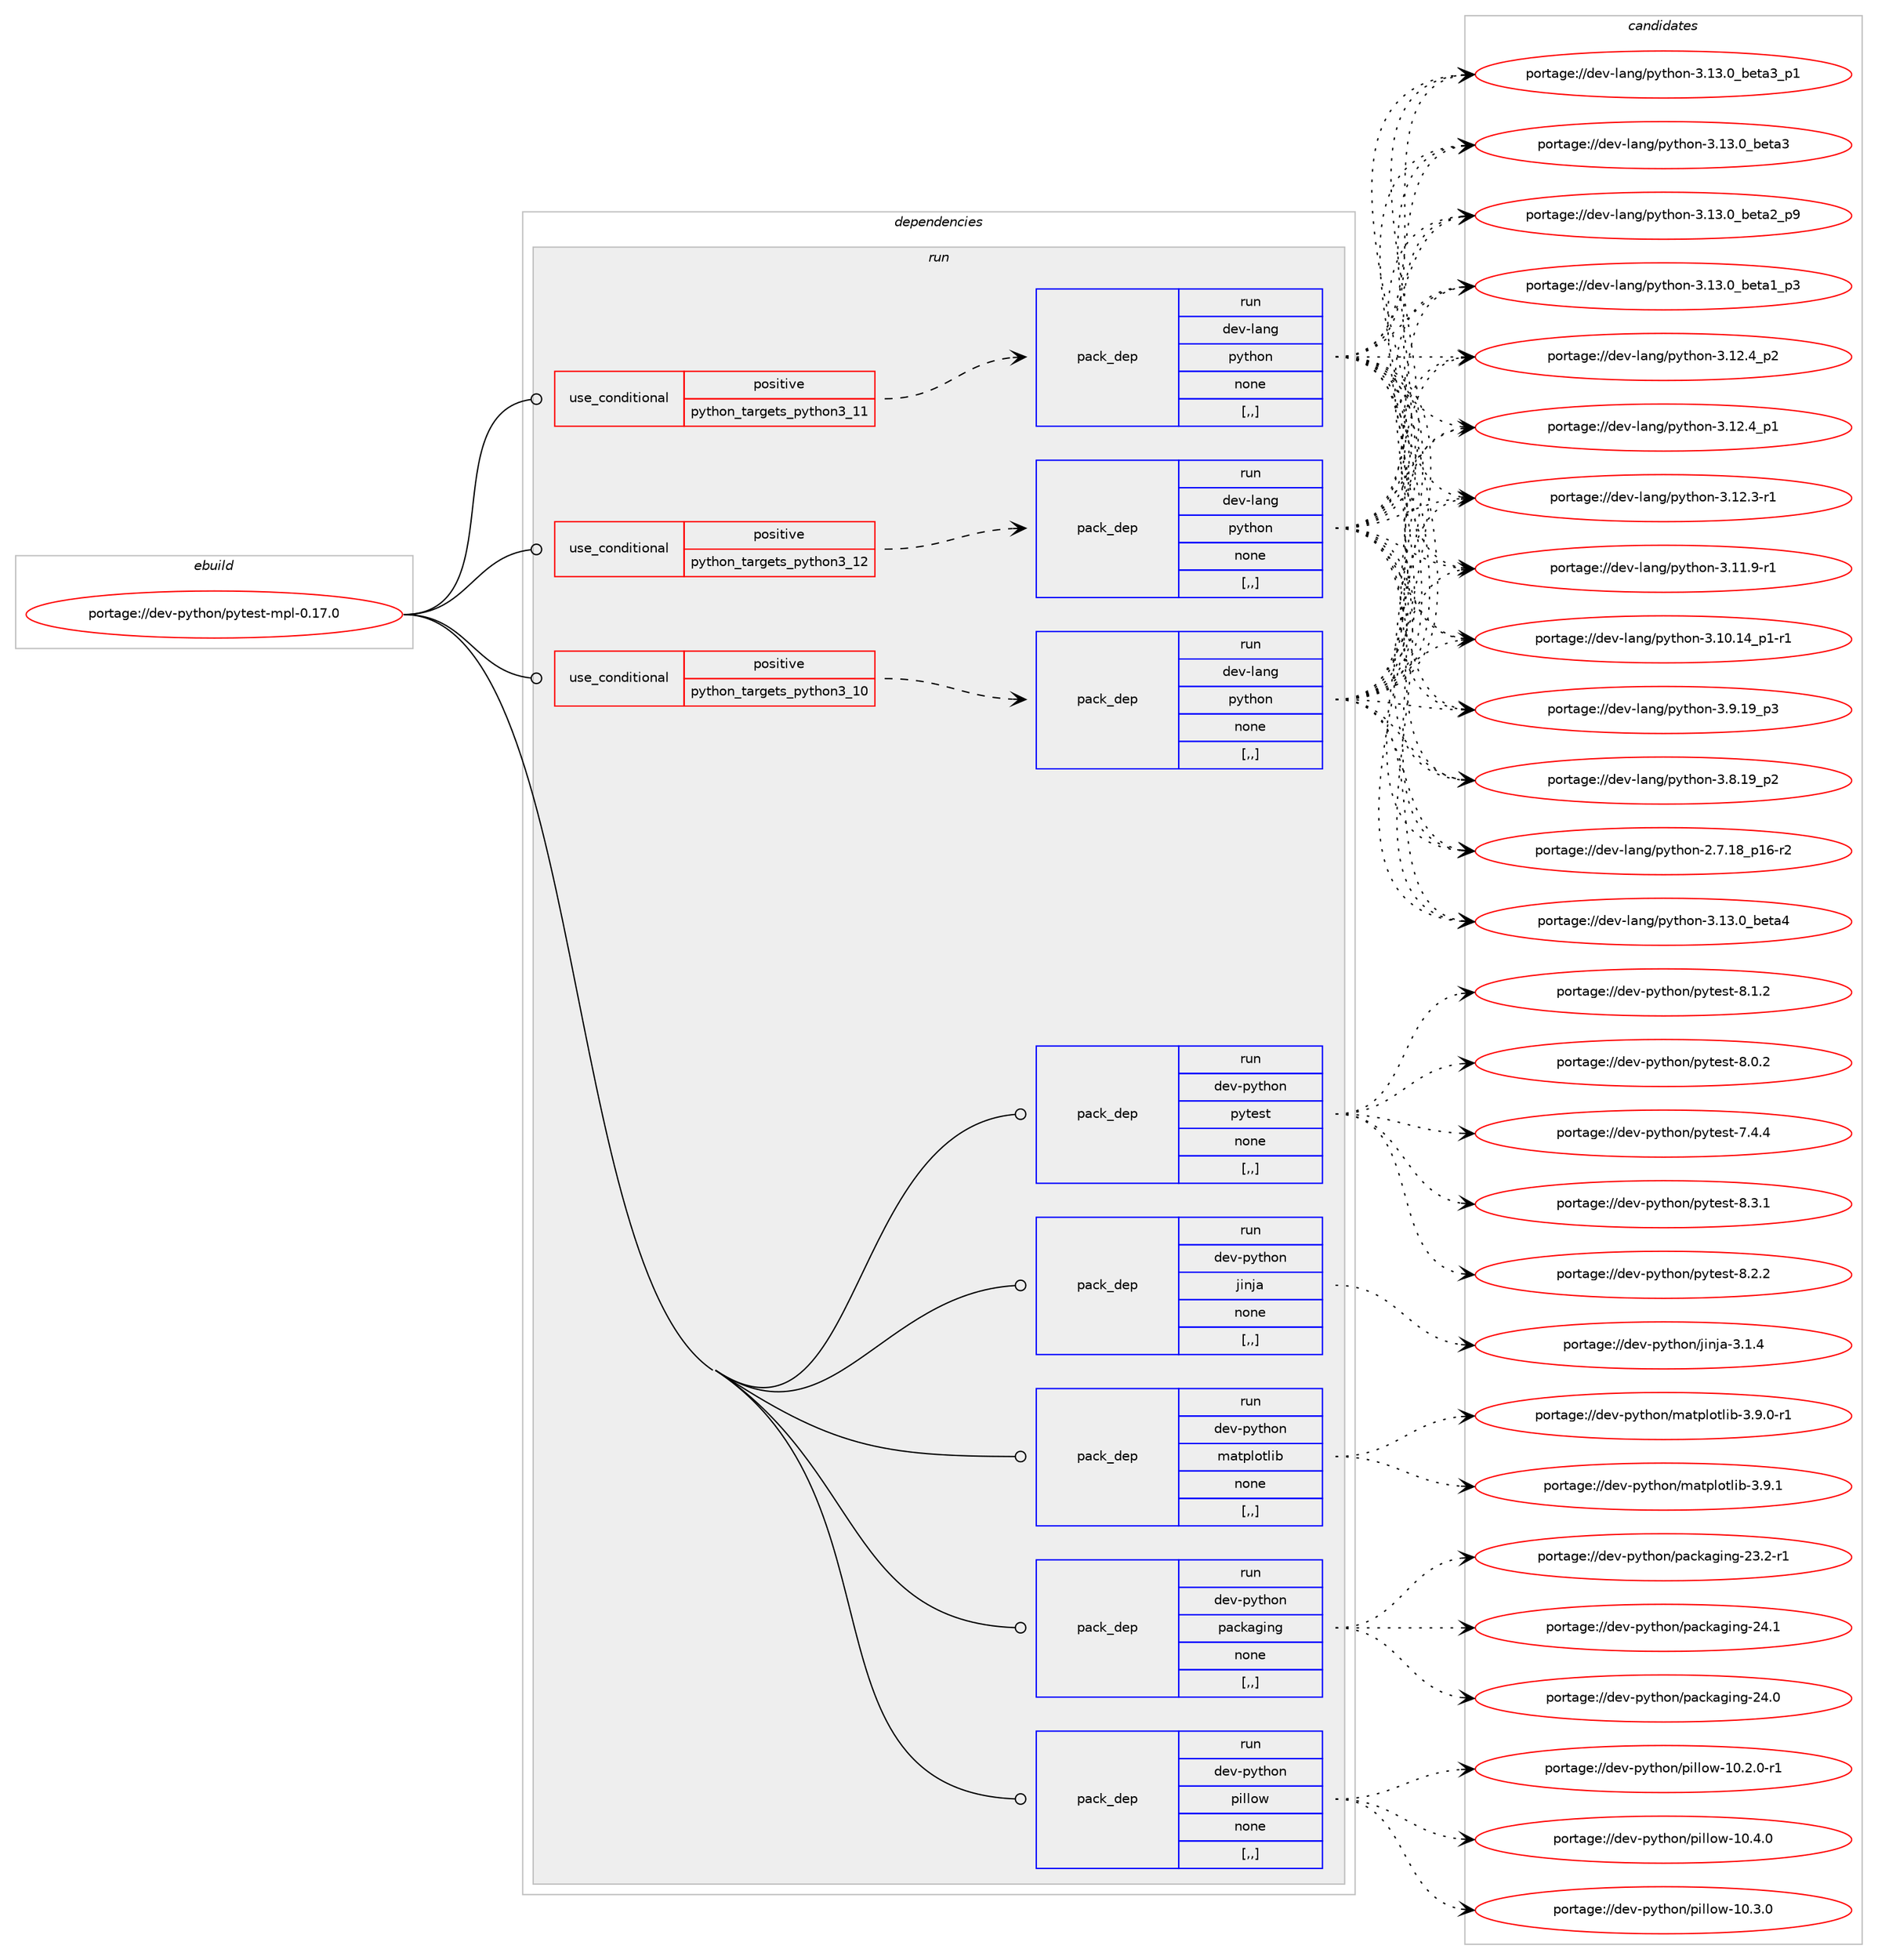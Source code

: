 digraph prolog {

# *************
# Graph options
# *************

newrank=true;
concentrate=true;
compound=true;
graph [rankdir=LR,fontname=Helvetica,fontsize=10,ranksep=1.5];#, ranksep=2.5, nodesep=0.2];
edge  [arrowhead=vee];
node  [fontname=Helvetica,fontsize=10];

# **********
# The ebuild
# **********

subgraph cluster_leftcol {
color=gray;
label=<<i>ebuild</i>>;
id [label="portage://dev-python/pytest-mpl-0.17.0", color=red, width=4, href="../dev-python/pytest-mpl-0.17.0.svg"];
}

# ****************
# The dependencies
# ****************

subgraph cluster_midcol {
color=gray;
label=<<i>dependencies</i>>;
subgraph cluster_compile {
fillcolor="#eeeeee";
style=filled;
label=<<i>compile</i>>;
}
subgraph cluster_compileandrun {
fillcolor="#eeeeee";
style=filled;
label=<<i>compile and run</i>>;
}
subgraph cluster_run {
fillcolor="#eeeeee";
style=filled;
label=<<i>run</i>>;
subgraph cond38321 {
dependency160116 [label=<<TABLE BORDER="0" CELLBORDER="1" CELLSPACING="0" CELLPADDING="4"><TR><TD ROWSPAN="3" CELLPADDING="10">use_conditional</TD></TR><TR><TD>positive</TD></TR><TR><TD>python_targets_python3_10</TD></TR></TABLE>>, shape=none, color=red];
subgraph pack120522 {
dependency160117 [label=<<TABLE BORDER="0" CELLBORDER="1" CELLSPACING="0" CELLPADDING="4" WIDTH="220"><TR><TD ROWSPAN="6" CELLPADDING="30">pack_dep</TD></TR><TR><TD WIDTH="110">run</TD></TR><TR><TD>dev-lang</TD></TR><TR><TD>python</TD></TR><TR><TD>none</TD></TR><TR><TD>[,,]</TD></TR></TABLE>>, shape=none, color=blue];
}
dependency160116:e -> dependency160117:w [weight=20,style="dashed",arrowhead="vee"];
}
id:e -> dependency160116:w [weight=20,style="solid",arrowhead="odot"];
subgraph cond38322 {
dependency160118 [label=<<TABLE BORDER="0" CELLBORDER="1" CELLSPACING="0" CELLPADDING="4"><TR><TD ROWSPAN="3" CELLPADDING="10">use_conditional</TD></TR><TR><TD>positive</TD></TR><TR><TD>python_targets_python3_11</TD></TR></TABLE>>, shape=none, color=red];
subgraph pack120523 {
dependency160119 [label=<<TABLE BORDER="0" CELLBORDER="1" CELLSPACING="0" CELLPADDING="4" WIDTH="220"><TR><TD ROWSPAN="6" CELLPADDING="30">pack_dep</TD></TR><TR><TD WIDTH="110">run</TD></TR><TR><TD>dev-lang</TD></TR><TR><TD>python</TD></TR><TR><TD>none</TD></TR><TR><TD>[,,]</TD></TR></TABLE>>, shape=none, color=blue];
}
dependency160118:e -> dependency160119:w [weight=20,style="dashed",arrowhead="vee"];
}
id:e -> dependency160118:w [weight=20,style="solid",arrowhead="odot"];
subgraph cond38323 {
dependency160120 [label=<<TABLE BORDER="0" CELLBORDER="1" CELLSPACING="0" CELLPADDING="4"><TR><TD ROWSPAN="3" CELLPADDING="10">use_conditional</TD></TR><TR><TD>positive</TD></TR><TR><TD>python_targets_python3_12</TD></TR></TABLE>>, shape=none, color=red];
subgraph pack120524 {
dependency160121 [label=<<TABLE BORDER="0" CELLBORDER="1" CELLSPACING="0" CELLPADDING="4" WIDTH="220"><TR><TD ROWSPAN="6" CELLPADDING="30">pack_dep</TD></TR><TR><TD WIDTH="110">run</TD></TR><TR><TD>dev-lang</TD></TR><TR><TD>python</TD></TR><TR><TD>none</TD></TR><TR><TD>[,,]</TD></TR></TABLE>>, shape=none, color=blue];
}
dependency160120:e -> dependency160121:w [weight=20,style="dashed",arrowhead="vee"];
}
id:e -> dependency160120:w [weight=20,style="solid",arrowhead="odot"];
subgraph pack120525 {
dependency160122 [label=<<TABLE BORDER="0" CELLBORDER="1" CELLSPACING="0" CELLPADDING="4" WIDTH="220"><TR><TD ROWSPAN="6" CELLPADDING="30">pack_dep</TD></TR><TR><TD WIDTH="110">run</TD></TR><TR><TD>dev-python</TD></TR><TR><TD>jinja</TD></TR><TR><TD>none</TD></TR><TR><TD>[,,]</TD></TR></TABLE>>, shape=none, color=blue];
}
id:e -> dependency160122:w [weight=20,style="solid",arrowhead="odot"];
subgraph pack120526 {
dependency160123 [label=<<TABLE BORDER="0" CELLBORDER="1" CELLSPACING="0" CELLPADDING="4" WIDTH="220"><TR><TD ROWSPAN="6" CELLPADDING="30">pack_dep</TD></TR><TR><TD WIDTH="110">run</TD></TR><TR><TD>dev-python</TD></TR><TR><TD>matplotlib</TD></TR><TR><TD>none</TD></TR><TR><TD>[,,]</TD></TR></TABLE>>, shape=none, color=blue];
}
id:e -> dependency160123:w [weight=20,style="solid",arrowhead="odot"];
subgraph pack120527 {
dependency160124 [label=<<TABLE BORDER="0" CELLBORDER="1" CELLSPACING="0" CELLPADDING="4" WIDTH="220"><TR><TD ROWSPAN="6" CELLPADDING="30">pack_dep</TD></TR><TR><TD WIDTH="110">run</TD></TR><TR><TD>dev-python</TD></TR><TR><TD>packaging</TD></TR><TR><TD>none</TD></TR><TR><TD>[,,]</TD></TR></TABLE>>, shape=none, color=blue];
}
id:e -> dependency160124:w [weight=20,style="solid",arrowhead="odot"];
subgraph pack120528 {
dependency160125 [label=<<TABLE BORDER="0" CELLBORDER="1" CELLSPACING="0" CELLPADDING="4" WIDTH="220"><TR><TD ROWSPAN="6" CELLPADDING="30">pack_dep</TD></TR><TR><TD WIDTH="110">run</TD></TR><TR><TD>dev-python</TD></TR><TR><TD>pillow</TD></TR><TR><TD>none</TD></TR><TR><TD>[,,]</TD></TR></TABLE>>, shape=none, color=blue];
}
id:e -> dependency160125:w [weight=20,style="solid",arrowhead="odot"];
subgraph pack120529 {
dependency160126 [label=<<TABLE BORDER="0" CELLBORDER="1" CELLSPACING="0" CELLPADDING="4" WIDTH="220"><TR><TD ROWSPAN="6" CELLPADDING="30">pack_dep</TD></TR><TR><TD WIDTH="110">run</TD></TR><TR><TD>dev-python</TD></TR><TR><TD>pytest</TD></TR><TR><TD>none</TD></TR><TR><TD>[,,]</TD></TR></TABLE>>, shape=none, color=blue];
}
id:e -> dependency160126:w [weight=20,style="solid",arrowhead="odot"];
}
}

# **************
# The candidates
# **************

subgraph cluster_choices {
rank=same;
color=gray;
label=<<i>candidates</i>>;

subgraph choice120522 {
color=black;
nodesep=1;
choice1001011184510897110103471121211161041111104551464951464895981011169752 [label="portage://dev-lang/python-3.13.0_beta4", color=red, width=4,href="../dev-lang/python-3.13.0_beta4.svg"];
choice10010111845108971101034711212111610411111045514649514648959810111697519511249 [label="portage://dev-lang/python-3.13.0_beta3_p1", color=red, width=4,href="../dev-lang/python-3.13.0_beta3_p1.svg"];
choice1001011184510897110103471121211161041111104551464951464895981011169751 [label="portage://dev-lang/python-3.13.0_beta3", color=red, width=4,href="../dev-lang/python-3.13.0_beta3.svg"];
choice10010111845108971101034711212111610411111045514649514648959810111697509511257 [label="portage://dev-lang/python-3.13.0_beta2_p9", color=red, width=4,href="../dev-lang/python-3.13.0_beta2_p9.svg"];
choice10010111845108971101034711212111610411111045514649514648959810111697499511251 [label="portage://dev-lang/python-3.13.0_beta1_p3", color=red, width=4,href="../dev-lang/python-3.13.0_beta1_p3.svg"];
choice100101118451089711010347112121116104111110455146495046529511250 [label="portage://dev-lang/python-3.12.4_p2", color=red, width=4,href="../dev-lang/python-3.12.4_p2.svg"];
choice100101118451089711010347112121116104111110455146495046529511249 [label="portage://dev-lang/python-3.12.4_p1", color=red, width=4,href="../dev-lang/python-3.12.4_p1.svg"];
choice100101118451089711010347112121116104111110455146495046514511449 [label="portage://dev-lang/python-3.12.3-r1", color=red, width=4,href="../dev-lang/python-3.12.3-r1.svg"];
choice100101118451089711010347112121116104111110455146494946574511449 [label="portage://dev-lang/python-3.11.9-r1", color=red, width=4,href="../dev-lang/python-3.11.9-r1.svg"];
choice100101118451089711010347112121116104111110455146494846495295112494511449 [label="portage://dev-lang/python-3.10.14_p1-r1", color=red, width=4,href="../dev-lang/python-3.10.14_p1-r1.svg"];
choice100101118451089711010347112121116104111110455146574649579511251 [label="portage://dev-lang/python-3.9.19_p3", color=red, width=4,href="../dev-lang/python-3.9.19_p3.svg"];
choice100101118451089711010347112121116104111110455146564649579511250 [label="portage://dev-lang/python-3.8.19_p2", color=red, width=4,href="../dev-lang/python-3.8.19_p2.svg"];
choice100101118451089711010347112121116104111110455046554649569511249544511450 [label="portage://dev-lang/python-2.7.18_p16-r2", color=red, width=4,href="../dev-lang/python-2.7.18_p16-r2.svg"];
dependency160117:e -> choice1001011184510897110103471121211161041111104551464951464895981011169752:w [style=dotted,weight="100"];
dependency160117:e -> choice10010111845108971101034711212111610411111045514649514648959810111697519511249:w [style=dotted,weight="100"];
dependency160117:e -> choice1001011184510897110103471121211161041111104551464951464895981011169751:w [style=dotted,weight="100"];
dependency160117:e -> choice10010111845108971101034711212111610411111045514649514648959810111697509511257:w [style=dotted,weight="100"];
dependency160117:e -> choice10010111845108971101034711212111610411111045514649514648959810111697499511251:w [style=dotted,weight="100"];
dependency160117:e -> choice100101118451089711010347112121116104111110455146495046529511250:w [style=dotted,weight="100"];
dependency160117:e -> choice100101118451089711010347112121116104111110455146495046529511249:w [style=dotted,weight="100"];
dependency160117:e -> choice100101118451089711010347112121116104111110455146495046514511449:w [style=dotted,weight="100"];
dependency160117:e -> choice100101118451089711010347112121116104111110455146494946574511449:w [style=dotted,weight="100"];
dependency160117:e -> choice100101118451089711010347112121116104111110455146494846495295112494511449:w [style=dotted,weight="100"];
dependency160117:e -> choice100101118451089711010347112121116104111110455146574649579511251:w [style=dotted,weight="100"];
dependency160117:e -> choice100101118451089711010347112121116104111110455146564649579511250:w [style=dotted,weight="100"];
dependency160117:e -> choice100101118451089711010347112121116104111110455046554649569511249544511450:w [style=dotted,weight="100"];
}
subgraph choice120523 {
color=black;
nodesep=1;
choice1001011184510897110103471121211161041111104551464951464895981011169752 [label="portage://dev-lang/python-3.13.0_beta4", color=red, width=4,href="../dev-lang/python-3.13.0_beta4.svg"];
choice10010111845108971101034711212111610411111045514649514648959810111697519511249 [label="portage://dev-lang/python-3.13.0_beta3_p1", color=red, width=4,href="../dev-lang/python-3.13.0_beta3_p1.svg"];
choice1001011184510897110103471121211161041111104551464951464895981011169751 [label="portage://dev-lang/python-3.13.0_beta3", color=red, width=4,href="../dev-lang/python-3.13.0_beta3.svg"];
choice10010111845108971101034711212111610411111045514649514648959810111697509511257 [label="portage://dev-lang/python-3.13.0_beta2_p9", color=red, width=4,href="../dev-lang/python-3.13.0_beta2_p9.svg"];
choice10010111845108971101034711212111610411111045514649514648959810111697499511251 [label="portage://dev-lang/python-3.13.0_beta1_p3", color=red, width=4,href="../dev-lang/python-3.13.0_beta1_p3.svg"];
choice100101118451089711010347112121116104111110455146495046529511250 [label="portage://dev-lang/python-3.12.4_p2", color=red, width=4,href="../dev-lang/python-3.12.4_p2.svg"];
choice100101118451089711010347112121116104111110455146495046529511249 [label="portage://dev-lang/python-3.12.4_p1", color=red, width=4,href="../dev-lang/python-3.12.4_p1.svg"];
choice100101118451089711010347112121116104111110455146495046514511449 [label="portage://dev-lang/python-3.12.3-r1", color=red, width=4,href="../dev-lang/python-3.12.3-r1.svg"];
choice100101118451089711010347112121116104111110455146494946574511449 [label="portage://dev-lang/python-3.11.9-r1", color=red, width=4,href="../dev-lang/python-3.11.9-r1.svg"];
choice100101118451089711010347112121116104111110455146494846495295112494511449 [label="portage://dev-lang/python-3.10.14_p1-r1", color=red, width=4,href="../dev-lang/python-3.10.14_p1-r1.svg"];
choice100101118451089711010347112121116104111110455146574649579511251 [label="portage://dev-lang/python-3.9.19_p3", color=red, width=4,href="../dev-lang/python-3.9.19_p3.svg"];
choice100101118451089711010347112121116104111110455146564649579511250 [label="portage://dev-lang/python-3.8.19_p2", color=red, width=4,href="../dev-lang/python-3.8.19_p2.svg"];
choice100101118451089711010347112121116104111110455046554649569511249544511450 [label="portage://dev-lang/python-2.7.18_p16-r2", color=red, width=4,href="../dev-lang/python-2.7.18_p16-r2.svg"];
dependency160119:e -> choice1001011184510897110103471121211161041111104551464951464895981011169752:w [style=dotted,weight="100"];
dependency160119:e -> choice10010111845108971101034711212111610411111045514649514648959810111697519511249:w [style=dotted,weight="100"];
dependency160119:e -> choice1001011184510897110103471121211161041111104551464951464895981011169751:w [style=dotted,weight="100"];
dependency160119:e -> choice10010111845108971101034711212111610411111045514649514648959810111697509511257:w [style=dotted,weight="100"];
dependency160119:e -> choice10010111845108971101034711212111610411111045514649514648959810111697499511251:w [style=dotted,weight="100"];
dependency160119:e -> choice100101118451089711010347112121116104111110455146495046529511250:w [style=dotted,weight="100"];
dependency160119:e -> choice100101118451089711010347112121116104111110455146495046529511249:w [style=dotted,weight="100"];
dependency160119:e -> choice100101118451089711010347112121116104111110455146495046514511449:w [style=dotted,weight="100"];
dependency160119:e -> choice100101118451089711010347112121116104111110455146494946574511449:w [style=dotted,weight="100"];
dependency160119:e -> choice100101118451089711010347112121116104111110455146494846495295112494511449:w [style=dotted,weight="100"];
dependency160119:e -> choice100101118451089711010347112121116104111110455146574649579511251:w [style=dotted,weight="100"];
dependency160119:e -> choice100101118451089711010347112121116104111110455146564649579511250:w [style=dotted,weight="100"];
dependency160119:e -> choice100101118451089711010347112121116104111110455046554649569511249544511450:w [style=dotted,weight="100"];
}
subgraph choice120524 {
color=black;
nodesep=1;
choice1001011184510897110103471121211161041111104551464951464895981011169752 [label="portage://dev-lang/python-3.13.0_beta4", color=red, width=4,href="../dev-lang/python-3.13.0_beta4.svg"];
choice10010111845108971101034711212111610411111045514649514648959810111697519511249 [label="portage://dev-lang/python-3.13.0_beta3_p1", color=red, width=4,href="../dev-lang/python-3.13.0_beta3_p1.svg"];
choice1001011184510897110103471121211161041111104551464951464895981011169751 [label="portage://dev-lang/python-3.13.0_beta3", color=red, width=4,href="../dev-lang/python-3.13.0_beta3.svg"];
choice10010111845108971101034711212111610411111045514649514648959810111697509511257 [label="portage://dev-lang/python-3.13.0_beta2_p9", color=red, width=4,href="../dev-lang/python-3.13.0_beta2_p9.svg"];
choice10010111845108971101034711212111610411111045514649514648959810111697499511251 [label="portage://dev-lang/python-3.13.0_beta1_p3", color=red, width=4,href="../dev-lang/python-3.13.0_beta1_p3.svg"];
choice100101118451089711010347112121116104111110455146495046529511250 [label="portage://dev-lang/python-3.12.4_p2", color=red, width=4,href="../dev-lang/python-3.12.4_p2.svg"];
choice100101118451089711010347112121116104111110455146495046529511249 [label="portage://dev-lang/python-3.12.4_p1", color=red, width=4,href="../dev-lang/python-3.12.4_p1.svg"];
choice100101118451089711010347112121116104111110455146495046514511449 [label="portage://dev-lang/python-3.12.3-r1", color=red, width=4,href="../dev-lang/python-3.12.3-r1.svg"];
choice100101118451089711010347112121116104111110455146494946574511449 [label="portage://dev-lang/python-3.11.9-r1", color=red, width=4,href="../dev-lang/python-3.11.9-r1.svg"];
choice100101118451089711010347112121116104111110455146494846495295112494511449 [label="portage://dev-lang/python-3.10.14_p1-r1", color=red, width=4,href="../dev-lang/python-3.10.14_p1-r1.svg"];
choice100101118451089711010347112121116104111110455146574649579511251 [label="portage://dev-lang/python-3.9.19_p3", color=red, width=4,href="../dev-lang/python-3.9.19_p3.svg"];
choice100101118451089711010347112121116104111110455146564649579511250 [label="portage://dev-lang/python-3.8.19_p2", color=red, width=4,href="../dev-lang/python-3.8.19_p2.svg"];
choice100101118451089711010347112121116104111110455046554649569511249544511450 [label="portage://dev-lang/python-2.7.18_p16-r2", color=red, width=4,href="../dev-lang/python-2.7.18_p16-r2.svg"];
dependency160121:e -> choice1001011184510897110103471121211161041111104551464951464895981011169752:w [style=dotted,weight="100"];
dependency160121:e -> choice10010111845108971101034711212111610411111045514649514648959810111697519511249:w [style=dotted,weight="100"];
dependency160121:e -> choice1001011184510897110103471121211161041111104551464951464895981011169751:w [style=dotted,weight="100"];
dependency160121:e -> choice10010111845108971101034711212111610411111045514649514648959810111697509511257:w [style=dotted,weight="100"];
dependency160121:e -> choice10010111845108971101034711212111610411111045514649514648959810111697499511251:w [style=dotted,weight="100"];
dependency160121:e -> choice100101118451089711010347112121116104111110455146495046529511250:w [style=dotted,weight="100"];
dependency160121:e -> choice100101118451089711010347112121116104111110455146495046529511249:w [style=dotted,weight="100"];
dependency160121:e -> choice100101118451089711010347112121116104111110455146495046514511449:w [style=dotted,weight="100"];
dependency160121:e -> choice100101118451089711010347112121116104111110455146494946574511449:w [style=dotted,weight="100"];
dependency160121:e -> choice100101118451089711010347112121116104111110455146494846495295112494511449:w [style=dotted,weight="100"];
dependency160121:e -> choice100101118451089711010347112121116104111110455146574649579511251:w [style=dotted,weight="100"];
dependency160121:e -> choice100101118451089711010347112121116104111110455146564649579511250:w [style=dotted,weight="100"];
dependency160121:e -> choice100101118451089711010347112121116104111110455046554649569511249544511450:w [style=dotted,weight="100"];
}
subgraph choice120525 {
color=black;
nodesep=1;
choice100101118451121211161041111104710610511010697455146494652 [label="portage://dev-python/jinja-3.1.4", color=red, width=4,href="../dev-python/jinja-3.1.4.svg"];
dependency160122:e -> choice100101118451121211161041111104710610511010697455146494652:w [style=dotted,weight="100"];
}
subgraph choice120526 {
color=black;
nodesep=1;
choice10010111845112121116104111110471099711611210811111610810598455146574649 [label="portage://dev-python/matplotlib-3.9.1", color=red, width=4,href="../dev-python/matplotlib-3.9.1.svg"];
choice100101118451121211161041111104710997116112108111116108105984551465746484511449 [label="portage://dev-python/matplotlib-3.9.0-r1", color=red, width=4,href="../dev-python/matplotlib-3.9.0-r1.svg"];
dependency160123:e -> choice10010111845112121116104111110471099711611210811111610810598455146574649:w [style=dotted,weight="100"];
dependency160123:e -> choice100101118451121211161041111104710997116112108111116108105984551465746484511449:w [style=dotted,weight="100"];
}
subgraph choice120527 {
color=black;
nodesep=1;
choice10010111845112121116104111110471129799107971031051101034550524649 [label="portage://dev-python/packaging-24.1", color=red, width=4,href="../dev-python/packaging-24.1.svg"];
choice10010111845112121116104111110471129799107971031051101034550524648 [label="portage://dev-python/packaging-24.0", color=red, width=4,href="../dev-python/packaging-24.0.svg"];
choice100101118451121211161041111104711297991079710310511010345505146504511449 [label="portage://dev-python/packaging-23.2-r1", color=red, width=4,href="../dev-python/packaging-23.2-r1.svg"];
dependency160124:e -> choice10010111845112121116104111110471129799107971031051101034550524649:w [style=dotted,weight="100"];
dependency160124:e -> choice10010111845112121116104111110471129799107971031051101034550524648:w [style=dotted,weight="100"];
dependency160124:e -> choice100101118451121211161041111104711297991079710310511010345505146504511449:w [style=dotted,weight="100"];
}
subgraph choice120528 {
color=black;
nodesep=1;
choice100101118451121211161041111104711210510810811111945494846524648 [label="portage://dev-python/pillow-10.4.0", color=red, width=4,href="../dev-python/pillow-10.4.0.svg"];
choice100101118451121211161041111104711210510810811111945494846514648 [label="portage://dev-python/pillow-10.3.0", color=red, width=4,href="../dev-python/pillow-10.3.0.svg"];
choice1001011184511212111610411111047112105108108111119454948465046484511449 [label="portage://dev-python/pillow-10.2.0-r1", color=red, width=4,href="../dev-python/pillow-10.2.0-r1.svg"];
dependency160125:e -> choice100101118451121211161041111104711210510810811111945494846524648:w [style=dotted,weight="100"];
dependency160125:e -> choice100101118451121211161041111104711210510810811111945494846514648:w [style=dotted,weight="100"];
dependency160125:e -> choice1001011184511212111610411111047112105108108111119454948465046484511449:w [style=dotted,weight="100"];
}
subgraph choice120529 {
color=black;
nodesep=1;
choice1001011184511212111610411111047112121116101115116455646514649 [label="portage://dev-python/pytest-8.3.1", color=red, width=4,href="../dev-python/pytest-8.3.1.svg"];
choice1001011184511212111610411111047112121116101115116455646504650 [label="portage://dev-python/pytest-8.2.2", color=red, width=4,href="../dev-python/pytest-8.2.2.svg"];
choice1001011184511212111610411111047112121116101115116455646494650 [label="portage://dev-python/pytest-8.1.2", color=red, width=4,href="../dev-python/pytest-8.1.2.svg"];
choice1001011184511212111610411111047112121116101115116455646484650 [label="portage://dev-python/pytest-8.0.2", color=red, width=4,href="../dev-python/pytest-8.0.2.svg"];
choice1001011184511212111610411111047112121116101115116455546524652 [label="portage://dev-python/pytest-7.4.4", color=red, width=4,href="../dev-python/pytest-7.4.4.svg"];
dependency160126:e -> choice1001011184511212111610411111047112121116101115116455646514649:w [style=dotted,weight="100"];
dependency160126:e -> choice1001011184511212111610411111047112121116101115116455646504650:w [style=dotted,weight="100"];
dependency160126:e -> choice1001011184511212111610411111047112121116101115116455646494650:w [style=dotted,weight="100"];
dependency160126:e -> choice1001011184511212111610411111047112121116101115116455646484650:w [style=dotted,weight="100"];
dependency160126:e -> choice1001011184511212111610411111047112121116101115116455546524652:w [style=dotted,weight="100"];
}
}

}
